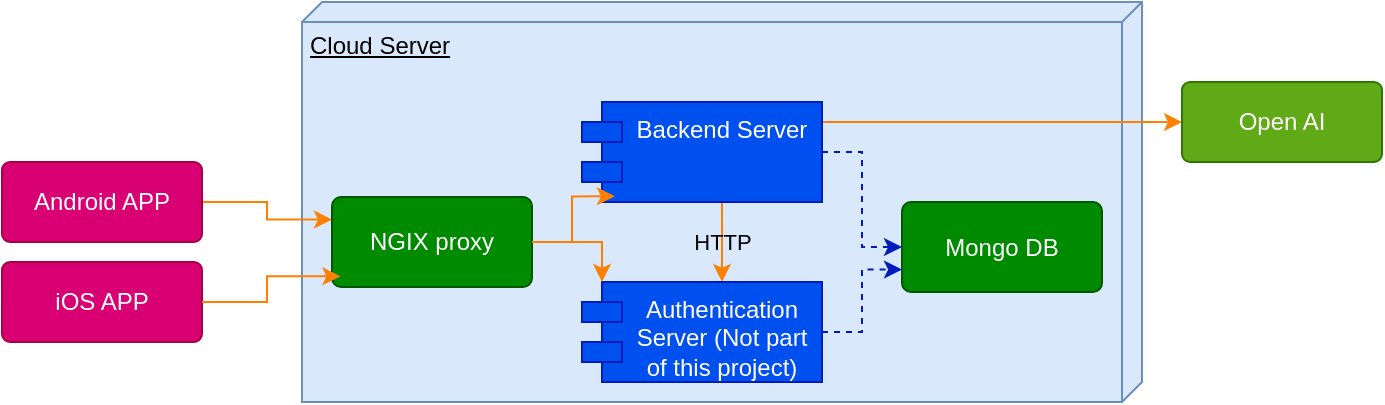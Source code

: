 <mxfile version="26.0.6">
  <diagram name="Seite-1" id="zhunN8-46d6H2VTL_Fue">
    <mxGraphModel dx="1427" dy="757" grid="1" gridSize="10" guides="1" tooltips="1" connect="1" arrows="1" fold="1" page="1" pageScale="1" pageWidth="850" pageHeight="1100" math="0" shadow="0">
      <root>
        <mxCell id="0" />
        <mxCell id="1" parent="0" />
        <mxCell id="CIvwghCkKZJLqQDSRGjT-2" value="Cloud Server" style="verticalAlign=top;align=left;spacingTop=8;spacingLeft=2;spacingRight=12;shape=cube;size=10;direction=south;fontStyle=4;html=1;whiteSpace=wrap;fillColor=#dae8fc;strokeColor=#6c8ebf;" vertex="1" parent="1">
          <mxGeometry x="230" y="170" width="420" height="200" as="geometry" />
        </mxCell>
        <mxCell id="CIvwghCkKZJLqQDSRGjT-3" value="Mongo DB" style="rounded=1;arcSize=10;whiteSpace=wrap;html=1;align=center;fillColor=#008a00;fontColor=#ffffff;strokeColor=#005700;" vertex="1" parent="1">
          <mxGeometry x="530" y="270" width="100" height="45" as="geometry" />
        </mxCell>
        <mxCell id="CIvwghCkKZJLqQDSRGjT-6" value="" style="edgeStyle=orthogonalEdgeStyle;rounded=0;orthogonalLoop=1;jettySize=auto;html=1;dashed=1;fillColor=#0050ef;strokeColor=#001DBC;" edge="1" parent="1" source="CIvwghCkKZJLqQDSRGjT-4" target="CIvwghCkKZJLqQDSRGjT-3">
          <mxGeometry relative="1" as="geometry" />
        </mxCell>
        <mxCell id="CIvwghCkKZJLqQDSRGjT-8" value="HTTP" style="edgeStyle=orthogonalEdgeStyle;rounded=0;orthogonalLoop=1;jettySize=auto;html=1;strokeColor=#FF8000;labelBackgroundColor=none;" edge="1" parent="1" source="CIvwghCkKZJLqQDSRGjT-4" target="CIvwghCkKZJLqQDSRGjT-5">
          <mxGeometry relative="1" as="geometry">
            <Array as="points">
              <mxPoint x="440" y="290" />
              <mxPoint x="440" y="290" />
            </Array>
          </mxGeometry>
        </mxCell>
        <mxCell id="CIvwghCkKZJLqQDSRGjT-19" style="edgeStyle=orthogonalEdgeStyle;rounded=0;orthogonalLoop=1;jettySize=auto;html=1;strokeColor=#FF8000;" edge="1" parent="1" source="CIvwghCkKZJLqQDSRGjT-4" target="CIvwghCkKZJLqQDSRGjT-18">
          <mxGeometry relative="1" as="geometry">
            <Array as="points">
              <mxPoint x="620" y="230" />
              <mxPoint x="620" y="230" />
            </Array>
          </mxGeometry>
        </mxCell>
        <mxCell id="CIvwghCkKZJLqQDSRGjT-4" value="Backend Server" style="shape=module;align=center;spacingLeft=20;align=center;verticalAlign=top;whiteSpace=wrap;html=1;strokeColor=#001DBC;fontFamily=Helvetica;fontSize=12;fontColor=#ffffff;fillColor=#0050ef;" vertex="1" parent="1">
          <mxGeometry x="370" y="220" width="120" height="50" as="geometry" />
        </mxCell>
        <mxCell id="CIvwghCkKZJLqQDSRGjT-7" style="edgeStyle=orthogonalEdgeStyle;rounded=0;orthogonalLoop=1;jettySize=auto;html=1;entryX=0;entryY=0.75;entryDx=0;entryDy=0;fillColor=#0050ef;strokeColor=#001DBC;dashed=1;" edge="1" parent="1" source="CIvwghCkKZJLqQDSRGjT-5" target="CIvwghCkKZJLqQDSRGjT-3">
          <mxGeometry relative="1" as="geometry" />
        </mxCell>
        <mxCell id="CIvwghCkKZJLqQDSRGjT-5" value="Authentication Server (Not part of this project)" style="shape=module;align=center;spacingLeft=20;align=center;verticalAlign=top;whiteSpace=wrap;html=1;fontFamily=Helvetica;fontSize=12;fillColor=#0050ef;fontColor=#ffffff;strokeColor=#001DBC;" vertex="1" parent="1">
          <mxGeometry x="370" y="310" width="120" height="50" as="geometry" />
        </mxCell>
        <mxCell id="CIvwghCkKZJLqQDSRGjT-17" style="edgeStyle=orthogonalEdgeStyle;rounded=0;orthogonalLoop=1;jettySize=auto;html=1;entryX=0;entryY=0.25;entryDx=0;entryDy=0;strokeColor=#FF8000;" edge="1" parent="1" source="CIvwghCkKZJLqQDSRGjT-9" target="CIvwghCkKZJLqQDSRGjT-12">
          <mxGeometry relative="1" as="geometry" />
        </mxCell>
        <mxCell id="CIvwghCkKZJLqQDSRGjT-9" value="Android APP" style="rounded=1;arcSize=10;whiteSpace=wrap;html=1;align=center;strokeColor=#A50040;verticalAlign=middle;fontFamily=Helvetica;fontSize=12;fontColor=#ffffff;fillColor=#d80073;" vertex="1" parent="1">
          <mxGeometry x="80" y="250" width="100" height="40" as="geometry" />
        </mxCell>
        <mxCell id="CIvwghCkKZJLqQDSRGjT-10" value="iOS APP" style="rounded=1;arcSize=10;whiteSpace=wrap;html=1;align=center;strokeColor=#A50040;verticalAlign=middle;fontFamily=Helvetica;fontSize=12;fontColor=#ffffff;fillColor=#d80073;" vertex="1" parent="1">
          <mxGeometry x="80" y="300" width="100" height="40" as="geometry" />
        </mxCell>
        <mxCell id="CIvwghCkKZJLqQDSRGjT-12" value="NGIX proxy" style="rounded=1;arcSize=10;whiteSpace=wrap;html=1;align=center;fillColor=#008a00;fontColor=#ffffff;strokeColor=#005700;" vertex="1" parent="1">
          <mxGeometry x="245" y="267.5" width="100" height="45" as="geometry" />
        </mxCell>
        <mxCell id="CIvwghCkKZJLqQDSRGjT-13" style="edgeStyle=orthogonalEdgeStyle;rounded=0;orthogonalLoop=1;jettySize=auto;html=1;entryX=0.137;entryY=0.943;entryDx=0;entryDy=0;entryPerimeter=0;fillColor=#f0a30a;strokeColor=#FF8000;" edge="1" parent="1" source="CIvwghCkKZJLqQDSRGjT-12" target="CIvwghCkKZJLqQDSRGjT-4">
          <mxGeometry relative="1" as="geometry" />
        </mxCell>
        <mxCell id="CIvwghCkKZJLqQDSRGjT-14" style="edgeStyle=orthogonalEdgeStyle;rounded=0;orthogonalLoop=1;jettySize=auto;html=1;entryX=0;entryY=0;entryDx=10;entryDy=0;entryPerimeter=0;fillColor=#f0a30a;strokeColor=#FF8000;" edge="1" parent="1" source="CIvwghCkKZJLqQDSRGjT-12" target="CIvwghCkKZJLqQDSRGjT-5">
          <mxGeometry relative="1" as="geometry" />
        </mxCell>
        <mxCell id="CIvwghCkKZJLqQDSRGjT-16" style="edgeStyle=orthogonalEdgeStyle;rounded=0;orthogonalLoop=1;jettySize=auto;html=1;entryX=0.042;entryY=0.881;entryDx=0;entryDy=0;entryPerimeter=0;strokeColor=#FF8000;" edge="1" parent="1" source="CIvwghCkKZJLqQDSRGjT-10" target="CIvwghCkKZJLqQDSRGjT-12">
          <mxGeometry relative="1" as="geometry" />
        </mxCell>
        <mxCell id="CIvwghCkKZJLqQDSRGjT-18" value="Open AI" style="rounded=1;arcSize=10;whiteSpace=wrap;html=1;align=center;strokeColor=#2D7600;verticalAlign=middle;fontFamily=Helvetica;fontSize=12;fontColor=#ffffff;fillColor=#60a917;" vertex="1" parent="1">
          <mxGeometry x="670" y="210" width="100" height="40" as="geometry" />
        </mxCell>
      </root>
    </mxGraphModel>
  </diagram>
</mxfile>
